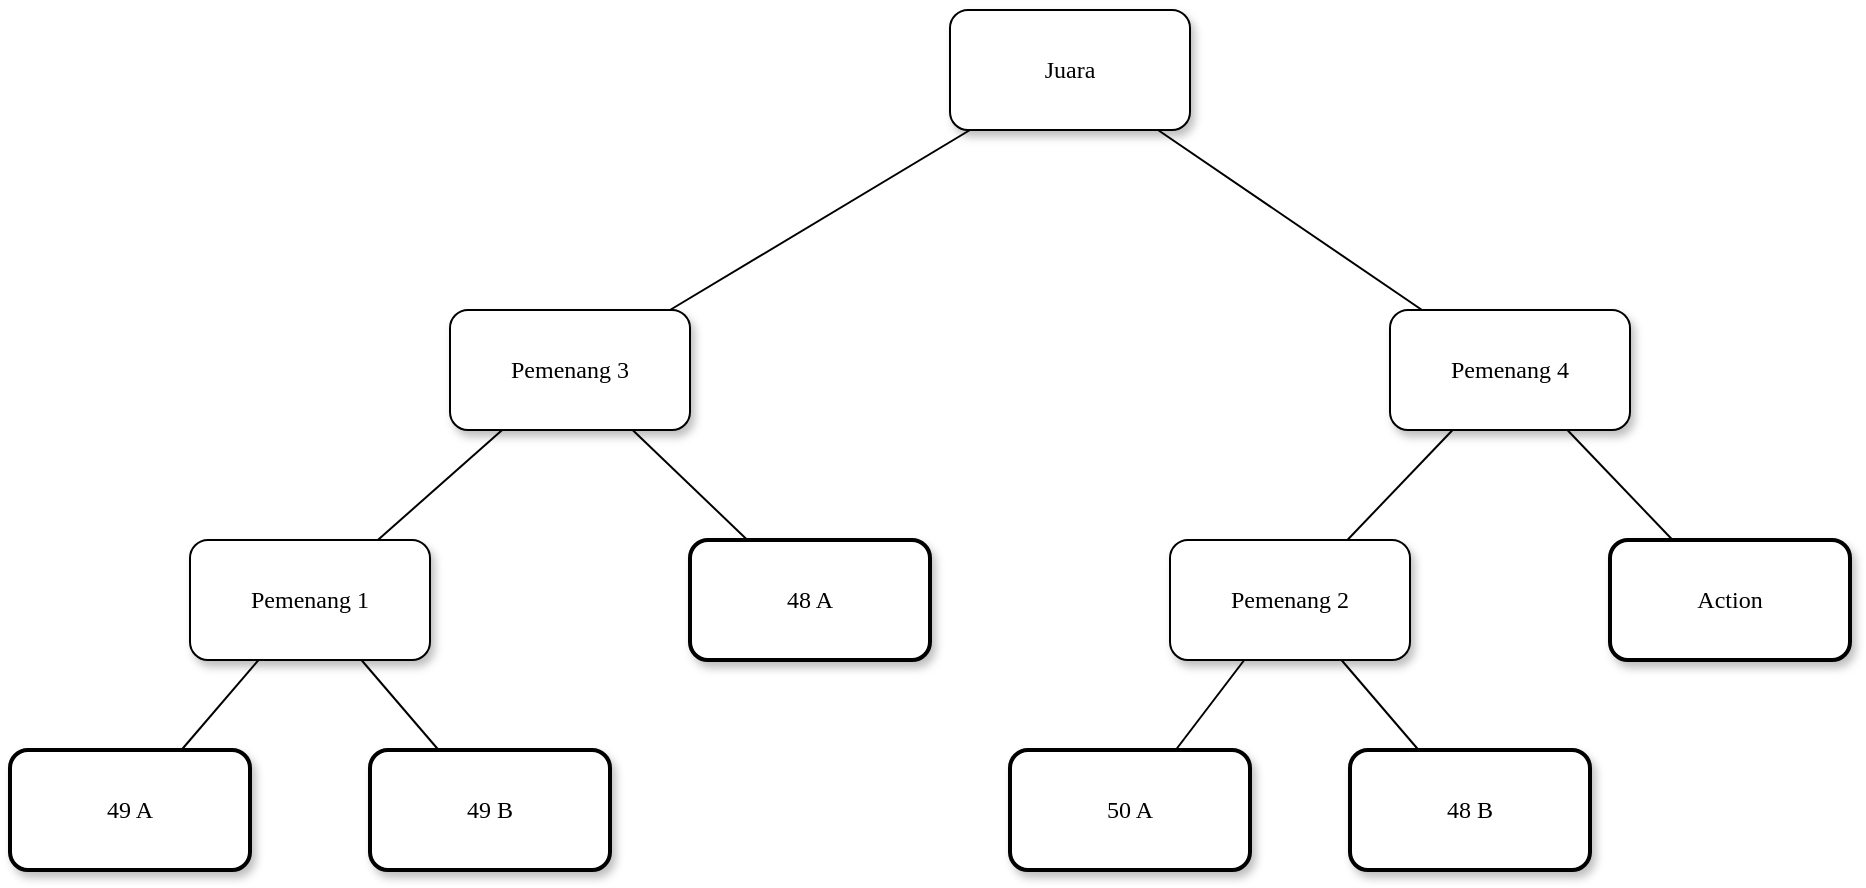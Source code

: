 <mxfile version="24.6.2" type="github">
  <diagram name="Page-1" id="10a91c8b-09ff-31b1-d368-03940ed4cc9e">
    <mxGraphModel dx="263" dy="687" grid="1" gridSize="10" guides="1" tooltips="1" connect="1" arrows="1" fold="1" page="1" pageScale="1" pageWidth="1100" pageHeight="850" background="none" math="0" shadow="0">
      <root>
        <mxCell id="0" />
        <mxCell id="1" parent="0" />
        <mxCell id="62893188c0fa7362-2" value="&lt;span&gt;Juara&lt;/span&gt;" style="whiteSpace=wrap;html=1;rounded=1;shadow=1;labelBackgroundColor=none;strokeWidth=1;fontFamily=Verdana;fontSize=12;align=center;" parent="1" vertex="1">
          <mxGeometry x="540" y="130" width="120" height="60" as="geometry" />
        </mxCell>
        <mxCell id="62893188c0fa7362-8" value="&lt;span&gt;Pemenang 3&lt;/span&gt;" style="whiteSpace=wrap;html=1;rounded=1;shadow=1;labelBackgroundColor=none;strokeWidth=1;fontFamily=Verdana;fontSize=12;align=center;" parent="1" vertex="1">
          <mxGeometry x="290" y="280" width="120" height="60" as="geometry" />
        </mxCell>
        <mxCell id="62893188c0fa7362-9" value="&lt;span&gt;Pemenang 4&lt;/span&gt;" style="whiteSpace=wrap;html=1;rounded=1;shadow=1;labelBackgroundColor=none;strokeWidth=1;fontFamily=Verdana;fontSize=12;align=center;" parent="1" vertex="1">
          <mxGeometry x="760" y="280" width="120" height="60" as="geometry" />
        </mxCell>
        <mxCell id="62893188c0fa7362-10" value="&lt;span&gt;48 A&lt;/span&gt;" style="whiteSpace=wrap;html=1;rounded=1;shadow=1;labelBackgroundColor=none;strokeWidth=2;fontFamily=Verdana;fontSize=12;align=center;" parent="1" vertex="1">
          <mxGeometry x="410" y="395" width="120" height="60" as="geometry" />
        </mxCell>
        <mxCell id="62893188c0fa7362-11" value="&lt;span&gt;Action&lt;/span&gt;" style="whiteSpace=wrap;html=1;rounded=1;shadow=1;labelBackgroundColor=none;strokeWidth=2;fontFamily=Verdana;fontSize=12;align=center;" parent="1" vertex="1">
          <mxGeometry x="870" y="395" width="120" height="60" as="geometry" />
        </mxCell>
        <mxCell id="62893188c0fa7362-12" value="&lt;span&gt;Pemenang 1&lt;/span&gt;" style="whiteSpace=wrap;html=1;rounded=1;shadow=1;labelBackgroundColor=none;strokeWidth=1;fontFamily=Verdana;fontSize=12;align=center;" parent="1" vertex="1">
          <mxGeometry x="160" y="395" width="120" height="60" as="geometry" />
        </mxCell>
        <mxCell id="62893188c0fa7362-13" value="&lt;span&gt;Pemenang 2&lt;/span&gt;" style="whiteSpace=wrap;html=1;rounded=1;shadow=1;labelBackgroundColor=none;strokeWidth=1;fontFamily=Verdana;fontSize=12;align=center;" parent="1" vertex="1">
          <mxGeometry x="650" y="395" width="120" height="60" as="geometry" />
        </mxCell>
        <mxCell id="62893188c0fa7362-20" value="49 A" style="whiteSpace=wrap;html=1;rounded=1;shadow=1;labelBackgroundColor=none;strokeWidth=2;fontFamily=Verdana;fontSize=12;align=center;" parent="1" vertex="1">
          <mxGeometry x="70" y="500" width="120" height="60" as="geometry" />
        </mxCell>
        <mxCell id="62893188c0fa7362-21" value="&lt;span&gt;49 B&lt;/span&gt;" style="whiteSpace=wrap;html=1;rounded=1;shadow=1;labelBackgroundColor=none;strokeWidth=2;fontFamily=Verdana;fontSize=12;align=center;" parent="1" vertex="1">
          <mxGeometry x="250" y="500" width="120" height="60" as="geometry" />
        </mxCell>
        <mxCell id="62893188c0fa7362-22" value="&lt;span&gt;50 A&lt;/span&gt;" style="whiteSpace=wrap;html=1;rounded=1;shadow=1;labelBackgroundColor=none;strokeWidth=2;fontFamily=Verdana;fontSize=12;align=center;" parent="1" vertex="1">
          <mxGeometry x="570" y="500" width="120" height="60" as="geometry" />
        </mxCell>
        <mxCell id="scnB9WSEFHguBf7H9MCy-1" style="rounded=1;orthogonalLoop=1;jettySize=auto;html=1;endArrow=none;endFill=0;" edge="1" parent="1" source="62893188c0fa7362-23" target="62893188c0fa7362-13">
          <mxGeometry relative="1" as="geometry" />
        </mxCell>
        <mxCell id="62893188c0fa7362-23" value="&lt;span&gt;48 B&lt;/span&gt;" style="whiteSpace=wrap;html=1;rounded=1;shadow=1;labelBackgroundColor=none;strokeWidth=2;fontFamily=Verdana;fontSize=12;align=center;" parent="1" vertex="1">
          <mxGeometry x="740" y="500" width="120" height="60" as="geometry" />
        </mxCell>
        <mxCell id="scnB9WSEFHguBf7H9MCy-3" value="" style="endArrow=none;html=1;rounded=1;" edge="1" parent="1" source="62893188c0fa7362-21" target="62893188c0fa7362-12">
          <mxGeometry width="50" height="50" relative="1" as="geometry">
            <mxPoint x="530" y="390" as="sourcePoint" />
            <mxPoint x="580" y="340" as="targetPoint" />
          </mxGeometry>
        </mxCell>
        <mxCell id="scnB9WSEFHguBf7H9MCy-4" value="" style="endArrow=none;html=1;rounded=1;" edge="1" parent="1" source="62893188c0fa7362-20" target="62893188c0fa7362-12">
          <mxGeometry width="50" height="50" relative="1" as="geometry">
            <mxPoint x="294" y="510" as="sourcePoint" />
            <mxPoint x="256" y="465" as="targetPoint" />
          </mxGeometry>
        </mxCell>
        <mxCell id="scnB9WSEFHguBf7H9MCy-5" value="" style="endArrow=none;html=1;rounded=1;" edge="1" parent="1" source="62893188c0fa7362-8" target="62893188c0fa7362-12">
          <mxGeometry width="50" height="50" relative="1" as="geometry">
            <mxPoint x="166" y="510" as="sourcePoint" />
            <mxPoint x="204" y="465" as="targetPoint" />
          </mxGeometry>
        </mxCell>
        <mxCell id="scnB9WSEFHguBf7H9MCy-6" value="" style="endArrow=none;html=1;rounded=1;" edge="1" parent="1" source="62893188c0fa7362-8" target="62893188c0fa7362-10">
          <mxGeometry width="50" height="50" relative="1" as="geometry">
            <mxPoint x="176" y="520" as="sourcePoint" />
            <mxPoint x="214" y="475" as="targetPoint" />
          </mxGeometry>
        </mxCell>
        <mxCell id="scnB9WSEFHguBf7H9MCy-7" value="" style="endArrow=none;html=1;rounded=1;" edge="1" parent="1" source="62893188c0fa7362-8" target="62893188c0fa7362-2">
          <mxGeometry width="50" height="50" relative="1" as="geometry">
            <mxPoint x="391" y="350" as="sourcePoint" />
            <mxPoint x="449" y="405" as="targetPoint" />
          </mxGeometry>
        </mxCell>
        <mxCell id="scnB9WSEFHguBf7H9MCy-8" value="" style="endArrow=none;html=1;rounded=1;" edge="1" parent="1" source="62893188c0fa7362-9" target="62893188c0fa7362-2">
          <mxGeometry width="50" height="50" relative="1" as="geometry">
            <mxPoint x="410" y="290" as="sourcePoint" />
            <mxPoint x="560" y="200" as="targetPoint" />
          </mxGeometry>
        </mxCell>
        <mxCell id="scnB9WSEFHguBf7H9MCy-9" value="" style="endArrow=none;html=1;rounded=1;" edge="1" parent="1" source="62893188c0fa7362-9" target="62893188c0fa7362-13">
          <mxGeometry width="50" height="50" relative="1" as="geometry">
            <mxPoint x="786" y="290" as="sourcePoint" />
            <mxPoint x="654" y="200" as="targetPoint" />
          </mxGeometry>
        </mxCell>
        <mxCell id="scnB9WSEFHguBf7H9MCy-10" value="" style="endArrow=none;html=1;rounded=1;" edge="1" parent="1" source="62893188c0fa7362-9" target="62893188c0fa7362-11">
          <mxGeometry width="50" height="50" relative="1" as="geometry">
            <mxPoint x="796" y="300" as="sourcePoint" />
            <mxPoint x="664" y="210" as="targetPoint" />
          </mxGeometry>
        </mxCell>
        <mxCell id="scnB9WSEFHguBf7H9MCy-11" value="" style="endArrow=none;html=1;rounded=1;" edge="1" parent="1" source="62893188c0fa7362-22" target="62893188c0fa7362-13">
          <mxGeometry width="50" height="50" relative="1" as="geometry">
            <mxPoint x="859" y="350" as="sourcePoint" />
            <mxPoint x="911" y="405" as="targetPoint" />
          </mxGeometry>
        </mxCell>
      </root>
    </mxGraphModel>
  </diagram>
</mxfile>
